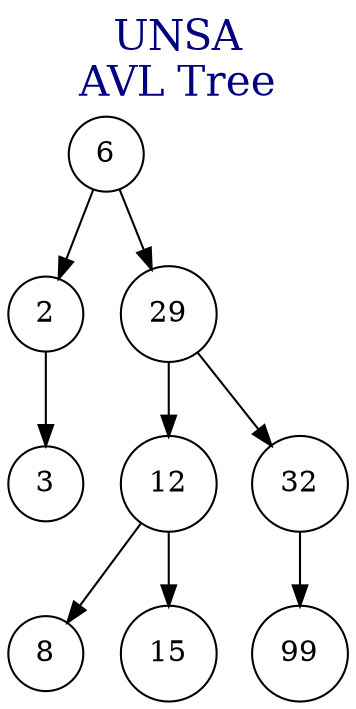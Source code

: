 digraph AVL {
fontcolor="navy";
fontsize=20;
labelloc="t";
label="UNSA
AVL Tree"
1 [label="6", shape=circle, color=black];
1 -> 2;
2 [label="2", shape=circle, color=black];
2 -> 5;
5 [label="3", shape=circle, color=black];
1 -> 3;
3 [label="29", shape=circle, color=black];
3 -> 6;
6 [label="12", shape=circle, color=black];
6 -> 12;
12 [label="8", shape=circle, color=black];
6 -> 13;
13 [label="15", shape=circle, color=black];
3 -> 7;
7 [label="32", shape=circle, color=black];
7 -> 15;
15 [label="99", shape=circle, color=black];
}